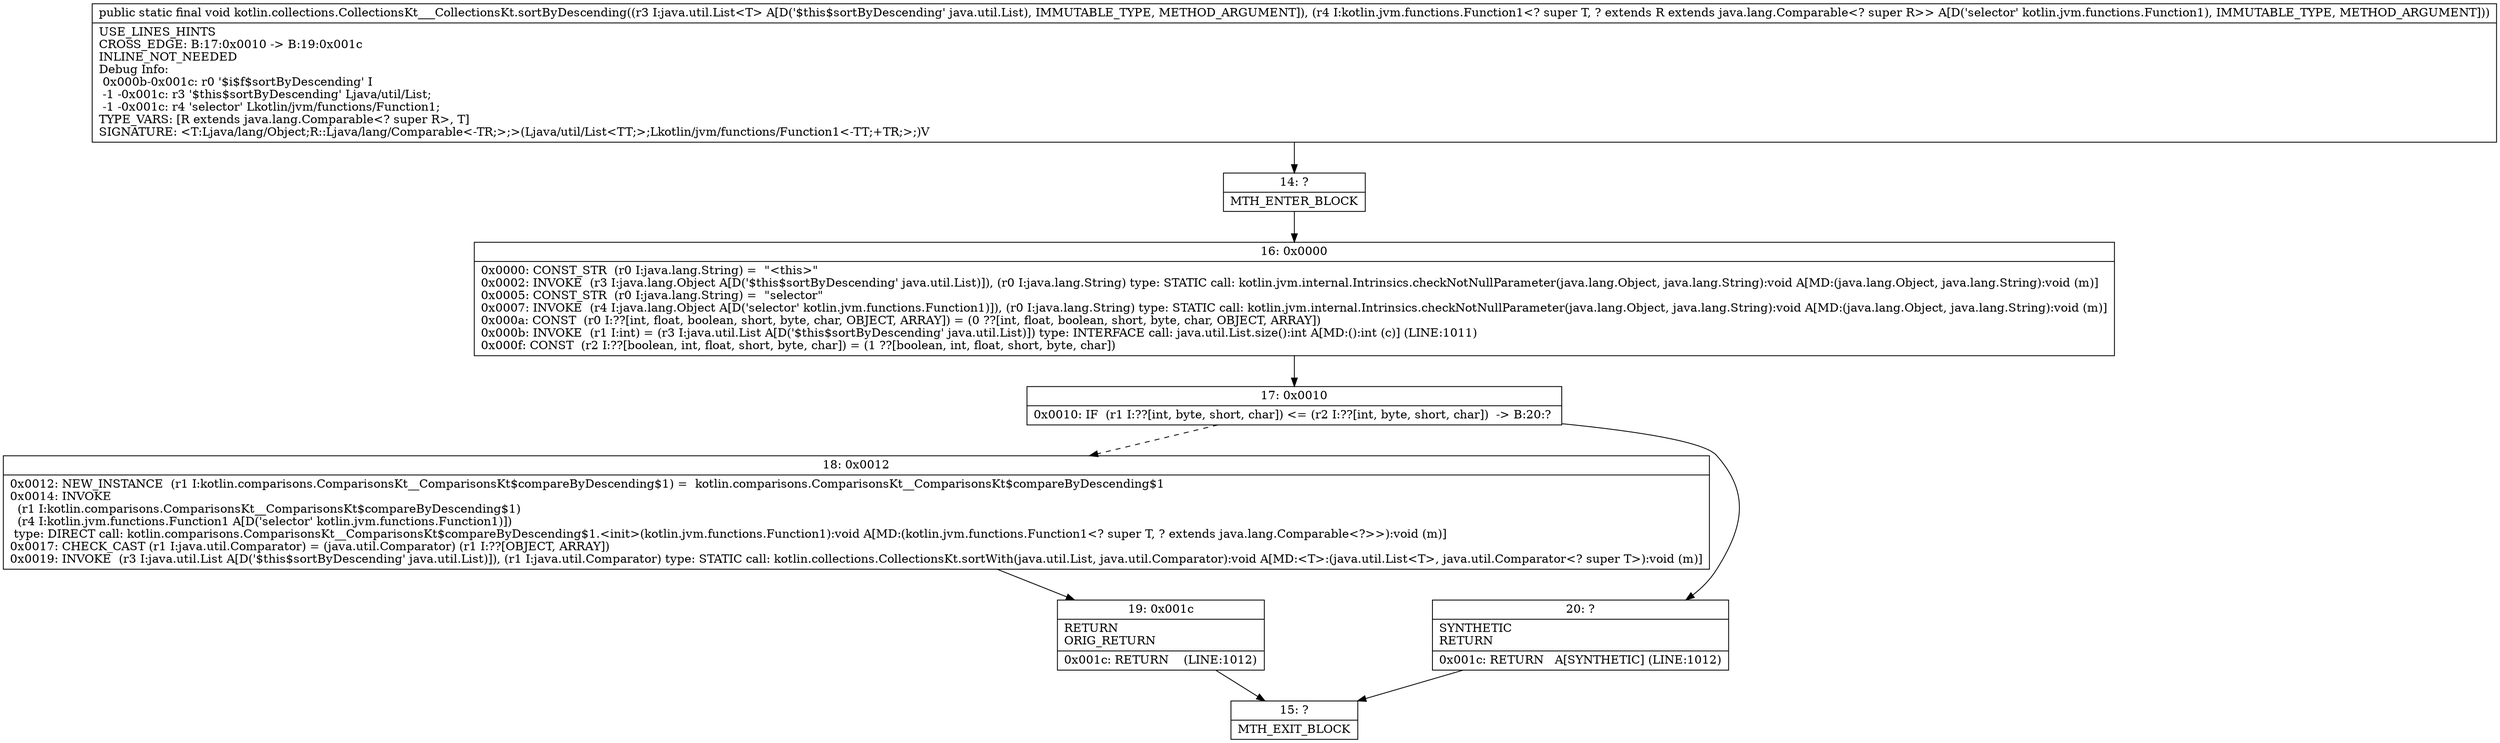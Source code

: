 digraph "CFG forkotlin.collections.CollectionsKt___CollectionsKt.sortByDescending(Ljava\/util\/List;Lkotlin\/jvm\/functions\/Function1;)V" {
Node_14 [shape=record,label="{14\:\ ?|MTH_ENTER_BLOCK\l}"];
Node_16 [shape=record,label="{16\:\ 0x0000|0x0000: CONST_STR  (r0 I:java.lang.String) =  \"\<this\>\" \l0x0002: INVOKE  (r3 I:java.lang.Object A[D('$this$sortByDescending' java.util.List)]), (r0 I:java.lang.String) type: STATIC call: kotlin.jvm.internal.Intrinsics.checkNotNullParameter(java.lang.Object, java.lang.String):void A[MD:(java.lang.Object, java.lang.String):void (m)]\l0x0005: CONST_STR  (r0 I:java.lang.String) =  \"selector\" \l0x0007: INVOKE  (r4 I:java.lang.Object A[D('selector' kotlin.jvm.functions.Function1)]), (r0 I:java.lang.String) type: STATIC call: kotlin.jvm.internal.Intrinsics.checkNotNullParameter(java.lang.Object, java.lang.String):void A[MD:(java.lang.Object, java.lang.String):void (m)]\l0x000a: CONST  (r0 I:??[int, float, boolean, short, byte, char, OBJECT, ARRAY]) = (0 ??[int, float, boolean, short, byte, char, OBJECT, ARRAY]) \l0x000b: INVOKE  (r1 I:int) = (r3 I:java.util.List A[D('$this$sortByDescending' java.util.List)]) type: INTERFACE call: java.util.List.size():int A[MD:():int (c)] (LINE:1011)\l0x000f: CONST  (r2 I:??[boolean, int, float, short, byte, char]) = (1 ??[boolean, int, float, short, byte, char]) \l}"];
Node_17 [shape=record,label="{17\:\ 0x0010|0x0010: IF  (r1 I:??[int, byte, short, char]) \<= (r2 I:??[int, byte, short, char])  \-\> B:20:? \l}"];
Node_18 [shape=record,label="{18\:\ 0x0012|0x0012: NEW_INSTANCE  (r1 I:kotlin.comparisons.ComparisonsKt__ComparisonsKt$compareByDescending$1) =  kotlin.comparisons.ComparisonsKt__ComparisonsKt$compareByDescending$1 \l0x0014: INVOKE  \l  (r1 I:kotlin.comparisons.ComparisonsKt__ComparisonsKt$compareByDescending$1)\l  (r4 I:kotlin.jvm.functions.Function1 A[D('selector' kotlin.jvm.functions.Function1)])\l type: DIRECT call: kotlin.comparisons.ComparisonsKt__ComparisonsKt$compareByDescending$1.\<init\>(kotlin.jvm.functions.Function1):void A[MD:(kotlin.jvm.functions.Function1\<? super T, ? extends java.lang.Comparable\<?\>\>):void (m)]\l0x0017: CHECK_CAST (r1 I:java.util.Comparator) = (java.util.Comparator) (r1 I:??[OBJECT, ARRAY]) \l0x0019: INVOKE  (r3 I:java.util.List A[D('$this$sortByDescending' java.util.List)]), (r1 I:java.util.Comparator) type: STATIC call: kotlin.collections.CollectionsKt.sortWith(java.util.List, java.util.Comparator):void A[MD:\<T\>:(java.util.List\<T\>, java.util.Comparator\<? super T\>):void (m)]\l}"];
Node_19 [shape=record,label="{19\:\ 0x001c|RETURN\lORIG_RETURN\l|0x001c: RETURN    (LINE:1012)\l}"];
Node_15 [shape=record,label="{15\:\ ?|MTH_EXIT_BLOCK\l}"];
Node_20 [shape=record,label="{20\:\ ?|SYNTHETIC\lRETURN\l|0x001c: RETURN   A[SYNTHETIC] (LINE:1012)\l}"];
MethodNode[shape=record,label="{public static final void kotlin.collections.CollectionsKt___CollectionsKt.sortByDescending((r3 I:java.util.List\<T\> A[D('$this$sortByDescending' java.util.List), IMMUTABLE_TYPE, METHOD_ARGUMENT]), (r4 I:kotlin.jvm.functions.Function1\<? super T, ? extends R extends java.lang.Comparable\<? super R\>\> A[D('selector' kotlin.jvm.functions.Function1), IMMUTABLE_TYPE, METHOD_ARGUMENT]))  | USE_LINES_HINTS\lCROSS_EDGE: B:17:0x0010 \-\> B:19:0x001c\lINLINE_NOT_NEEDED\lDebug Info:\l  0x000b\-0x001c: r0 '$i$f$sortByDescending' I\l  \-1 \-0x001c: r3 '$this$sortByDescending' Ljava\/util\/List;\l  \-1 \-0x001c: r4 'selector' Lkotlin\/jvm\/functions\/Function1;\lTYPE_VARS: [R extends java.lang.Comparable\<? super R\>, T]\lSIGNATURE: \<T:Ljava\/lang\/Object;R::Ljava\/lang\/Comparable\<\-TR;\>;\>(Ljava\/util\/List\<TT;\>;Lkotlin\/jvm\/functions\/Function1\<\-TT;+TR;\>;)V\l}"];
MethodNode -> Node_14;Node_14 -> Node_16;
Node_16 -> Node_17;
Node_17 -> Node_18[style=dashed];
Node_17 -> Node_20;
Node_18 -> Node_19;
Node_19 -> Node_15;
Node_20 -> Node_15;
}

